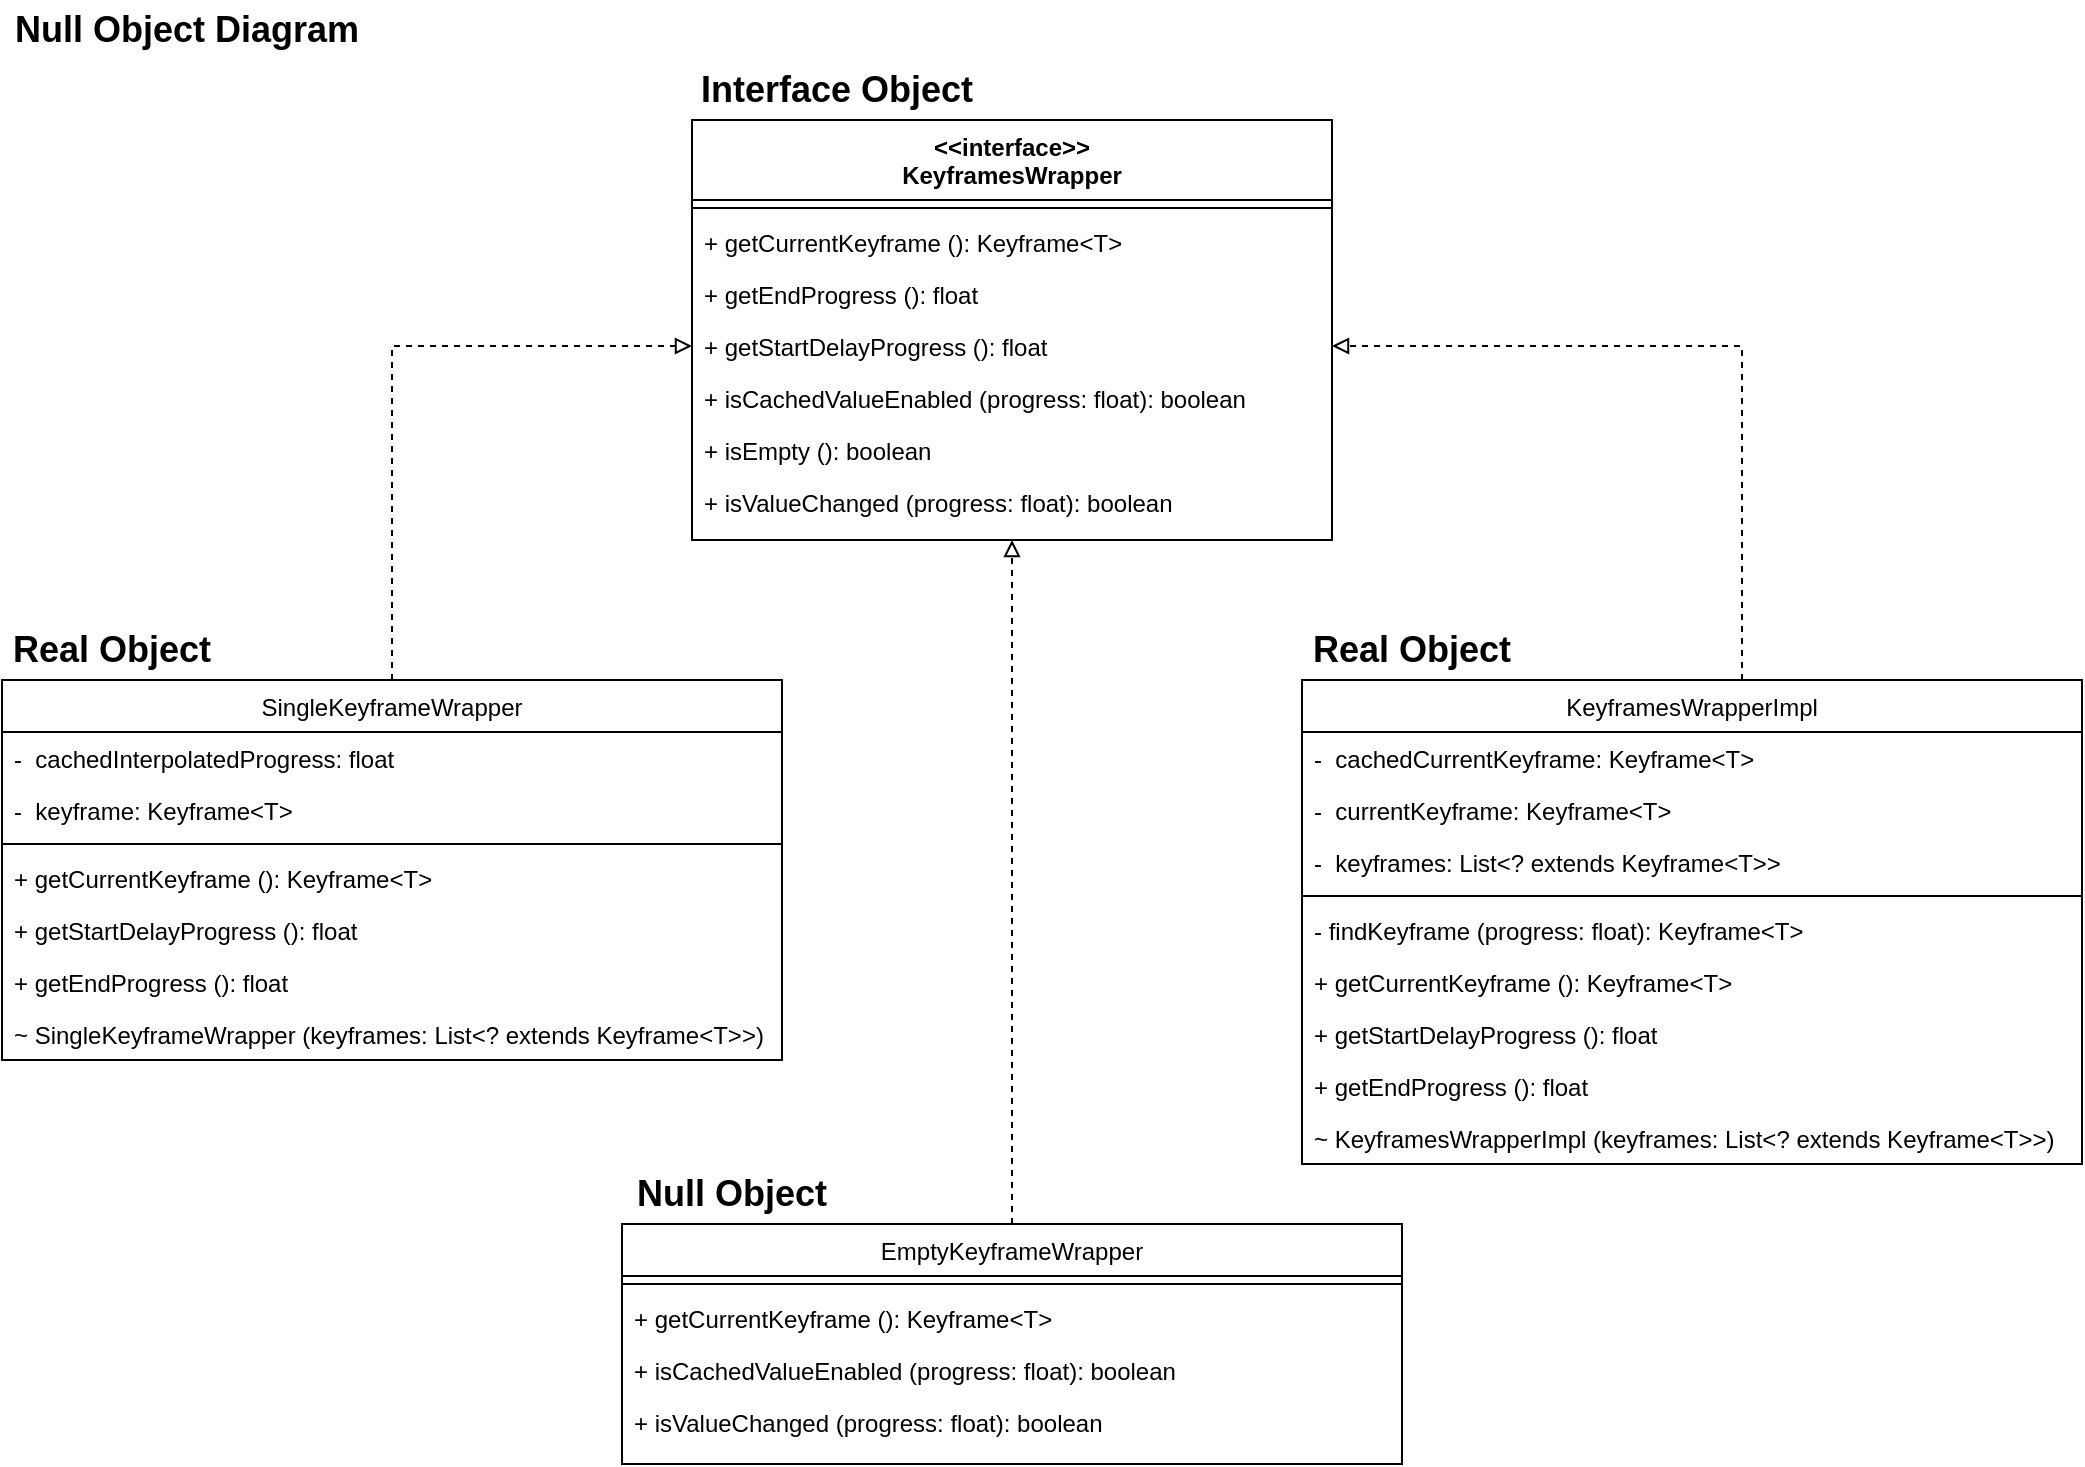 <mxfile version="15.7.3" type="github">
  <diagram id="C5RBs43oDa-KdzZeNtuy" name="Page-1">
    <mxGraphModel dx="2031" dy="1123" grid="1" gridSize="10" guides="1" tooltips="1" connect="1" arrows="1" fold="1" page="1" pageScale="1" pageWidth="1169" pageHeight="827" math="0" shadow="0">
      <root>
        <mxCell id="WIyWlLk6GJQsqaUBKTNV-0" />
        <mxCell id="WIyWlLk6GJQsqaUBKTNV-1" parent="WIyWlLk6GJQsqaUBKTNV-0" />
        <mxCell id="JPSFBGjOKT_y121djtkQ-9" value="Null Object Diagram&amp;nbsp;" style="text;html=1;strokeColor=none;fillColor=none;align=center;verticalAlign=middle;whiteSpace=wrap;rounded=0;fontSize=18;fontStyle=1" parent="WIyWlLk6GJQsqaUBKTNV-1" vertex="1">
          <mxGeometry x="80" y="48" width="190" height="30" as="geometry" />
        </mxCell>
        <mxCell id="JPSFBGjOKT_y121djtkQ-87" value="&lt;&lt;interface&gt;&gt;&#xa;KeyframesWrapper" style="swimlane;fontStyle=1;align=center;verticalAlign=top;childLayout=stackLayout;horizontal=1;startSize=40;horizontalStack=0;resizeParent=1;resizeLast=0;collapsible=1;marginBottom=0;rounded=0;shadow=0;strokeWidth=1;" parent="WIyWlLk6GJQsqaUBKTNV-1" vertex="1">
          <mxGeometry x="425" y="108" width="320" height="210" as="geometry">
            <mxRectangle x="550" y="140" width="160" height="26" as="alternateBounds" />
          </mxGeometry>
        </mxCell>
        <mxCell id="JPSFBGjOKT_y121djtkQ-89" value="" style="line;html=1;strokeWidth=1;align=left;verticalAlign=middle;spacingTop=-1;spacingLeft=3;spacingRight=3;rotatable=0;labelPosition=right;points=[];portConstraint=eastwest;" parent="JPSFBGjOKT_y121djtkQ-87" vertex="1">
          <mxGeometry y="40" width="320" height="8" as="geometry" />
        </mxCell>
        <mxCell id="JPSFBGjOKT_y121djtkQ-90" value="+ getCurrentKeyframe (): Keyframe&lt;T&gt;" style="text;align=left;verticalAlign=top;spacingLeft=4;spacingRight=4;overflow=hidden;rotatable=0;points=[[0,0.5],[1,0.5]];portConstraint=eastwest;" parent="JPSFBGjOKT_y121djtkQ-87" vertex="1">
          <mxGeometry y="48" width="320" height="26" as="geometry" />
        </mxCell>
        <mxCell id="JPSFBGjOKT_y121djtkQ-91" value="+ getEndProgress (): float" style="text;align=left;verticalAlign=top;spacingLeft=4;spacingRight=4;overflow=hidden;rotatable=0;points=[[0,0.5],[1,0.5]];portConstraint=eastwest;" parent="JPSFBGjOKT_y121djtkQ-87" vertex="1">
          <mxGeometry y="74" width="320" height="26" as="geometry" />
        </mxCell>
        <mxCell id="JPSFBGjOKT_y121djtkQ-92" value="+ getStartDelayProgress (): float" style="text;align=left;verticalAlign=top;spacingLeft=4;spacingRight=4;overflow=hidden;rotatable=0;points=[[0,0.5],[1,0.5]];portConstraint=eastwest;" parent="JPSFBGjOKT_y121djtkQ-87" vertex="1">
          <mxGeometry y="100" width="320" height="26" as="geometry" />
        </mxCell>
        <mxCell id="JPSFBGjOKT_y121djtkQ-93" value="+ isCachedValueEnabled (progress: float): boolean" style="text;align=left;verticalAlign=top;spacingLeft=4;spacingRight=4;overflow=hidden;rotatable=0;points=[[0,0.5],[1,0.5]];portConstraint=eastwest;" parent="JPSFBGjOKT_y121djtkQ-87" vertex="1">
          <mxGeometry y="126" width="320" height="26" as="geometry" />
        </mxCell>
        <mxCell id="JPSFBGjOKT_y121djtkQ-94" value="+ isEmpty (): boolean" style="text;align=left;verticalAlign=top;spacingLeft=4;spacingRight=4;overflow=hidden;rotatable=0;points=[[0,0.5],[1,0.5]];portConstraint=eastwest;" parent="JPSFBGjOKT_y121djtkQ-87" vertex="1">
          <mxGeometry y="152" width="320" height="26" as="geometry" />
        </mxCell>
        <mxCell id="JPSFBGjOKT_y121djtkQ-95" value="+ isValueChanged (progress: float): boolean" style="text;align=left;verticalAlign=top;spacingLeft=4;spacingRight=4;overflow=hidden;rotatable=0;points=[[0,0.5],[1,0.5]];portConstraint=eastwest;" parent="JPSFBGjOKT_y121djtkQ-87" vertex="1">
          <mxGeometry y="178" width="320" height="26" as="geometry" />
        </mxCell>
        <mxCell id="JPSFBGjOKT_y121djtkQ-122" style="edgeStyle=orthogonalEdgeStyle;rounded=0;orthogonalLoop=1;jettySize=auto;html=1;entryX=0;entryY=0.5;entryDx=0;entryDy=0;endArrow=block;endFill=0;dashed=1;" parent="WIyWlLk6GJQsqaUBKTNV-1" source="JPSFBGjOKT_y121djtkQ-97" target="JPSFBGjOKT_y121djtkQ-92" edge="1">
          <mxGeometry relative="1" as="geometry" />
        </mxCell>
        <mxCell id="JPSFBGjOKT_y121djtkQ-97" value="SingleKeyframeWrapper" style="swimlane;fontStyle=0;align=center;verticalAlign=top;childLayout=stackLayout;horizontal=1;startSize=26;horizontalStack=0;resizeParent=1;resizeLast=0;collapsible=1;marginBottom=0;rounded=0;shadow=0;strokeWidth=1;" parent="WIyWlLk6GJQsqaUBKTNV-1" vertex="1">
          <mxGeometry x="80" y="388" width="390" height="190" as="geometry">
            <mxRectangle x="550" y="140" width="160" height="26" as="alternateBounds" />
          </mxGeometry>
        </mxCell>
        <mxCell id="JPSFBGjOKT_y121djtkQ-98" value="-  cachedInterpolatedProgress: float" style="text;align=left;verticalAlign=top;spacingLeft=4;spacingRight=4;overflow=hidden;rotatable=0;points=[[0,0.5],[1,0.5]];portConstraint=eastwest;" parent="JPSFBGjOKT_y121djtkQ-97" vertex="1">
          <mxGeometry y="26" width="390" height="26" as="geometry" />
        </mxCell>
        <mxCell id="JPSFBGjOKT_y121djtkQ-99" value="-  keyframe: Keyframe&lt;T&gt;" style="text;align=left;verticalAlign=top;spacingLeft=4;spacingRight=4;overflow=hidden;rotatable=0;points=[[0,0.5],[1,0.5]];portConstraint=eastwest;rounded=0;shadow=0;html=0;" parent="JPSFBGjOKT_y121djtkQ-97" vertex="1">
          <mxGeometry y="52" width="390" height="26" as="geometry" />
        </mxCell>
        <mxCell id="JPSFBGjOKT_y121djtkQ-100" value="" style="line;html=1;strokeWidth=1;align=left;verticalAlign=middle;spacingTop=-1;spacingLeft=3;spacingRight=3;rotatable=0;labelPosition=right;points=[];portConstraint=eastwest;" parent="JPSFBGjOKT_y121djtkQ-97" vertex="1">
          <mxGeometry y="78" width="390" height="8" as="geometry" />
        </mxCell>
        <mxCell id="JPSFBGjOKT_y121djtkQ-101" value="+ getCurrentKeyframe (): Keyframe&lt;T&gt;" style="text;align=left;verticalAlign=top;spacingLeft=4;spacingRight=4;overflow=hidden;rotatable=0;points=[[0,0.5],[1,0.5]];portConstraint=eastwest;rounded=0;shadow=0;html=0;" parent="JPSFBGjOKT_y121djtkQ-97" vertex="1">
          <mxGeometry y="86" width="390" height="26" as="geometry" />
        </mxCell>
        <mxCell id="5QGbUF9zKxm44d-yfnw0-2" value="+ getStartDelayProgress (): float" style="text;align=left;verticalAlign=top;spacingLeft=4;spacingRight=4;overflow=hidden;rotatable=0;points=[[0,0.5],[1,0.5]];portConstraint=eastwest;" vertex="1" parent="JPSFBGjOKT_y121djtkQ-97">
          <mxGeometry y="112" width="390" height="26" as="geometry" />
        </mxCell>
        <mxCell id="JPSFBGjOKT_y121djtkQ-102" value="+ getEndProgress (): float" style="text;align=left;verticalAlign=top;spacingLeft=4;spacingRight=4;overflow=hidden;rotatable=0;points=[[0,0.5],[1,0.5]];portConstraint=eastwest;" parent="JPSFBGjOKT_y121djtkQ-97" vertex="1">
          <mxGeometry y="138" width="390" height="26" as="geometry" />
        </mxCell>
        <mxCell id="JPSFBGjOKT_y121djtkQ-103" value="~ SingleKeyframeWrapper (keyframes: List&lt;? extends Keyframe&lt;T&gt;&gt;)" style="text;align=left;verticalAlign=top;spacingLeft=4;spacingRight=4;overflow=hidden;rotatable=0;points=[[0,0.5],[1,0.5]];portConstraint=eastwest;" parent="JPSFBGjOKT_y121djtkQ-97" vertex="1">
          <mxGeometry y="164" width="390" height="26" as="geometry" />
        </mxCell>
        <mxCell id="JPSFBGjOKT_y121djtkQ-123" style="edgeStyle=orthogonalEdgeStyle;rounded=0;orthogonalLoop=1;jettySize=auto;html=1;dashed=1;endArrow=block;endFill=0;entryX=1;entryY=0.5;entryDx=0;entryDy=0;" parent="WIyWlLk6GJQsqaUBKTNV-1" source="JPSFBGjOKT_y121djtkQ-104" target="JPSFBGjOKT_y121djtkQ-92" edge="1">
          <mxGeometry relative="1" as="geometry">
            <mxPoint x="780" y="298" as="targetPoint" />
            <Array as="points">
              <mxPoint x="950" y="221" />
            </Array>
          </mxGeometry>
        </mxCell>
        <mxCell id="JPSFBGjOKT_y121djtkQ-104" value="KeyframesWrapperImpl" style="swimlane;fontStyle=0;align=center;verticalAlign=top;childLayout=stackLayout;horizontal=1;startSize=26;horizontalStack=0;resizeParent=1;resizeLast=0;collapsible=1;marginBottom=0;rounded=0;shadow=0;strokeWidth=1;" parent="WIyWlLk6GJQsqaUBKTNV-1" vertex="1">
          <mxGeometry x="730" y="388" width="390" height="242" as="geometry">
            <mxRectangle x="550" y="140" width="160" height="26" as="alternateBounds" />
          </mxGeometry>
        </mxCell>
        <mxCell id="JPSFBGjOKT_y121djtkQ-105" value="-  cachedCurrentKeyframe: Keyframe&lt;T&gt;" style="text;align=left;verticalAlign=top;spacingLeft=4;spacingRight=4;overflow=hidden;rotatable=0;points=[[0,0.5],[1,0.5]];portConstraint=eastwest;" parent="JPSFBGjOKT_y121djtkQ-104" vertex="1">
          <mxGeometry y="26" width="390" height="26" as="geometry" />
        </mxCell>
        <mxCell id="JPSFBGjOKT_y121djtkQ-106" value="-  currentKeyframe: Keyframe&lt;T&gt;" style="text;align=left;verticalAlign=top;spacingLeft=4;spacingRight=4;overflow=hidden;rotatable=0;points=[[0,0.5],[1,0.5]];portConstraint=eastwest;rounded=0;shadow=0;html=0;" parent="JPSFBGjOKT_y121djtkQ-104" vertex="1">
          <mxGeometry y="52" width="390" height="26" as="geometry" />
        </mxCell>
        <mxCell id="JPSFBGjOKT_y121djtkQ-111" value="-  keyframes: List&lt;? extends Keyframe&lt;T&gt;&gt; " style="text;align=left;verticalAlign=top;spacingLeft=4;spacingRight=4;overflow=hidden;rotatable=0;points=[[0,0.5],[1,0.5]];portConstraint=eastwest;rounded=0;shadow=0;html=0;" parent="JPSFBGjOKT_y121djtkQ-104" vertex="1">
          <mxGeometry y="78" width="390" height="26" as="geometry" />
        </mxCell>
        <mxCell id="JPSFBGjOKT_y121djtkQ-107" value="" style="line;html=1;strokeWidth=1;align=left;verticalAlign=middle;spacingTop=-1;spacingLeft=3;spacingRight=3;rotatable=0;labelPosition=right;points=[];portConstraint=eastwest;" parent="JPSFBGjOKT_y121djtkQ-104" vertex="1">
          <mxGeometry y="104" width="390" height="8" as="geometry" />
        </mxCell>
        <mxCell id="JPSFBGjOKT_y121djtkQ-108" value="- findKeyframe (progress: float): Keyframe&lt;T&gt;" style="text;align=left;verticalAlign=top;spacingLeft=4;spacingRight=4;overflow=hidden;rotatable=0;points=[[0,0.5],[1,0.5]];portConstraint=eastwest;rounded=0;shadow=0;html=0;" parent="JPSFBGjOKT_y121djtkQ-104" vertex="1">
          <mxGeometry y="112" width="390" height="26" as="geometry" />
        </mxCell>
        <mxCell id="JPSFBGjOKT_y121djtkQ-109" value="+ getCurrentKeyframe (): Keyframe&lt;T&gt;" style="text;align=left;verticalAlign=top;spacingLeft=4;spacingRight=4;overflow=hidden;rotatable=0;points=[[0,0.5],[1,0.5]];portConstraint=eastwest;" parent="JPSFBGjOKT_y121djtkQ-104" vertex="1">
          <mxGeometry y="138" width="390" height="26" as="geometry" />
        </mxCell>
        <mxCell id="5QGbUF9zKxm44d-yfnw0-4" value="+ getStartDelayProgress (): float" style="text;align=left;verticalAlign=top;spacingLeft=4;spacingRight=4;overflow=hidden;rotatable=0;points=[[0,0.5],[1,0.5]];portConstraint=eastwest;" vertex="1" parent="JPSFBGjOKT_y121djtkQ-104">
          <mxGeometry y="164" width="390" height="26" as="geometry" />
        </mxCell>
        <mxCell id="5QGbUF9zKxm44d-yfnw0-5" value="+ getEndProgress (): float" style="text;align=left;verticalAlign=top;spacingLeft=4;spacingRight=4;overflow=hidden;rotatable=0;points=[[0,0.5],[1,0.5]];portConstraint=eastwest;" vertex="1" parent="JPSFBGjOKT_y121djtkQ-104">
          <mxGeometry y="190" width="390" height="26" as="geometry" />
        </mxCell>
        <mxCell id="JPSFBGjOKT_y121djtkQ-110" value="~ KeyframesWrapperImpl (keyframes: List&lt;? extends Keyframe&lt;T&gt;&gt;)" style="text;align=left;verticalAlign=top;spacingLeft=4;spacingRight=4;overflow=hidden;rotatable=0;points=[[0,0.5],[1,0.5]];portConstraint=eastwest;" parent="JPSFBGjOKT_y121djtkQ-104" vertex="1">
          <mxGeometry y="216" width="390" height="26" as="geometry" />
        </mxCell>
        <mxCell id="JPSFBGjOKT_y121djtkQ-113" value="EmptyKeyframeWrapper" style="swimlane;fontStyle=0;align=center;verticalAlign=top;childLayout=stackLayout;horizontal=1;startSize=26;horizontalStack=0;resizeParent=1;resizeLast=0;collapsible=1;marginBottom=0;rounded=0;shadow=0;strokeWidth=1;" parent="WIyWlLk6GJQsqaUBKTNV-1" vertex="1">
          <mxGeometry x="390" y="660" width="390" height="120" as="geometry">
            <mxRectangle x="550" y="140" width="160" height="26" as="alternateBounds" />
          </mxGeometry>
        </mxCell>
        <mxCell id="JPSFBGjOKT_y121djtkQ-117" value="" style="line;html=1;strokeWidth=1;align=left;verticalAlign=middle;spacingTop=-1;spacingLeft=3;spacingRight=3;rotatable=0;labelPosition=right;points=[];portConstraint=eastwest;" parent="JPSFBGjOKT_y121djtkQ-113" vertex="1">
          <mxGeometry y="26" width="390" height="8" as="geometry" />
        </mxCell>
        <mxCell id="JPSFBGjOKT_y121djtkQ-118" value="+ getCurrentKeyframe (): Keyframe&lt;T&gt;" style="text;align=left;verticalAlign=top;spacingLeft=4;spacingRight=4;overflow=hidden;rotatable=0;points=[[0,0.5],[1,0.5]];portConstraint=eastwest;rounded=0;shadow=0;html=0;" parent="JPSFBGjOKT_y121djtkQ-113" vertex="1">
          <mxGeometry y="34" width="390" height="26" as="geometry" />
        </mxCell>
        <mxCell id="JPSFBGjOKT_y121djtkQ-119" value="+ isCachedValueEnabled (progress: float): boolean" style="text;align=left;verticalAlign=top;spacingLeft=4;spacingRight=4;overflow=hidden;rotatable=0;points=[[0,0.5],[1,0.5]];portConstraint=eastwest;" parent="JPSFBGjOKT_y121djtkQ-113" vertex="1">
          <mxGeometry y="60" width="390" height="26" as="geometry" />
        </mxCell>
        <mxCell id="JPSFBGjOKT_y121djtkQ-120" value="+ isValueChanged (progress: float): boolean" style="text;align=left;verticalAlign=top;spacingLeft=4;spacingRight=4;overflow=hidden;rotatable=0;points=[[0,0.5],[1,0.5]];portConstraint=eastwest;" parent="JPSFBGjOKT_y121djtkQ-113" vertex="1">
          <mxGeometry y="86" width="390" height="26" as="geometry" />
        </mxCell>
        <mxCell id="JPSFBGjOKT_y121djtkQ-124" style="edgeStyle=orthogonalEdgeStyle;rounded=0;orthogonalLoop=1;jettySize=auto;html=1;dashed=1;endArrow=block;endFill=0;exitX=0.5;exitY=0;exitDx=0;exitDy=0;" parent="WIyWlLk6GJQsqaUBKTNV-1" source="JPSFBGjOKT_y121djtkQ-113" edge="1">
          <mxGeometry relative="1" as="geometry">
            <mxPoint x="590" y="627" as="sourcePoint" />
            <mxPoint x="585" y="318" as="targetPoint" />
            <Array as="points">
              <mxPoint x="585" y="318" />
            </Array>
          </mxGeometry>
        </mxCell>
        <mxCell id="p0UOWrEtjc0I-eikV434-0" value="Real Object" style="text;html=1;strokeColor=none;fillColor=none;align=center;verticalAlign=middle;whiteSpace=wrap;rounded=0;fontSize=18;fontStyle=1" parent="WIyWlLk6GJQsqaUBKTNV-1" vertex="1">
          <mxGeometry x="80" y="358" width="110" height="30" as="geometry" />
        </mxCell>
        <mxCell id="p0UOWrEtjc0I-eikV434-1" value="Real Object" style="text;html=1;strokeColor=none;fillColor=none;align=center;verticalAlign=middle;whiteSpace=wrap;rounded=0;fontSize=18;fontStyle=1" parent="WIyWlLk6GJQsqaUBKTNV-1" vertex="1">
          <mxGeometry x="730" y="358" width="110" height="30" as="geometry" />
        </mxCell>
        <mxCell id="p0UOWrEtjc0I-eikV434-2" value="Null Object" style="text;html=1;strokeColor=none;fillColor=none;align=center;verticalAlign=middle;whiteSpace=wrap;rounded=0;fontSize=18;fontStyle=1" parent="WIyWlLk6GJQsqaUBKTNV-1" vertex="1">
          <mxGeometry x="390" y="630" width="110" height="30" as="geometry" />
        </mxCell>
        <mxCell id="5QGbUF9zKxm44d-yfnw0-1" value="Interface Object" style="text;html=1;strokeColor=none;fillColor=none;align=center;verticalAlign=middle;whiteSpace=wrap;rounded=0;fontSize=18;fontStyle=1" vertex="1" parent="WIyWlLk6GJQsqaUBKTNV-1">
          <mxGeometry x="425" y="78" width="145" height="30" as="geometry" />
        </mxCell>
      </root>
    </mxGraphModel>
  </diagram>
</mxfile>
